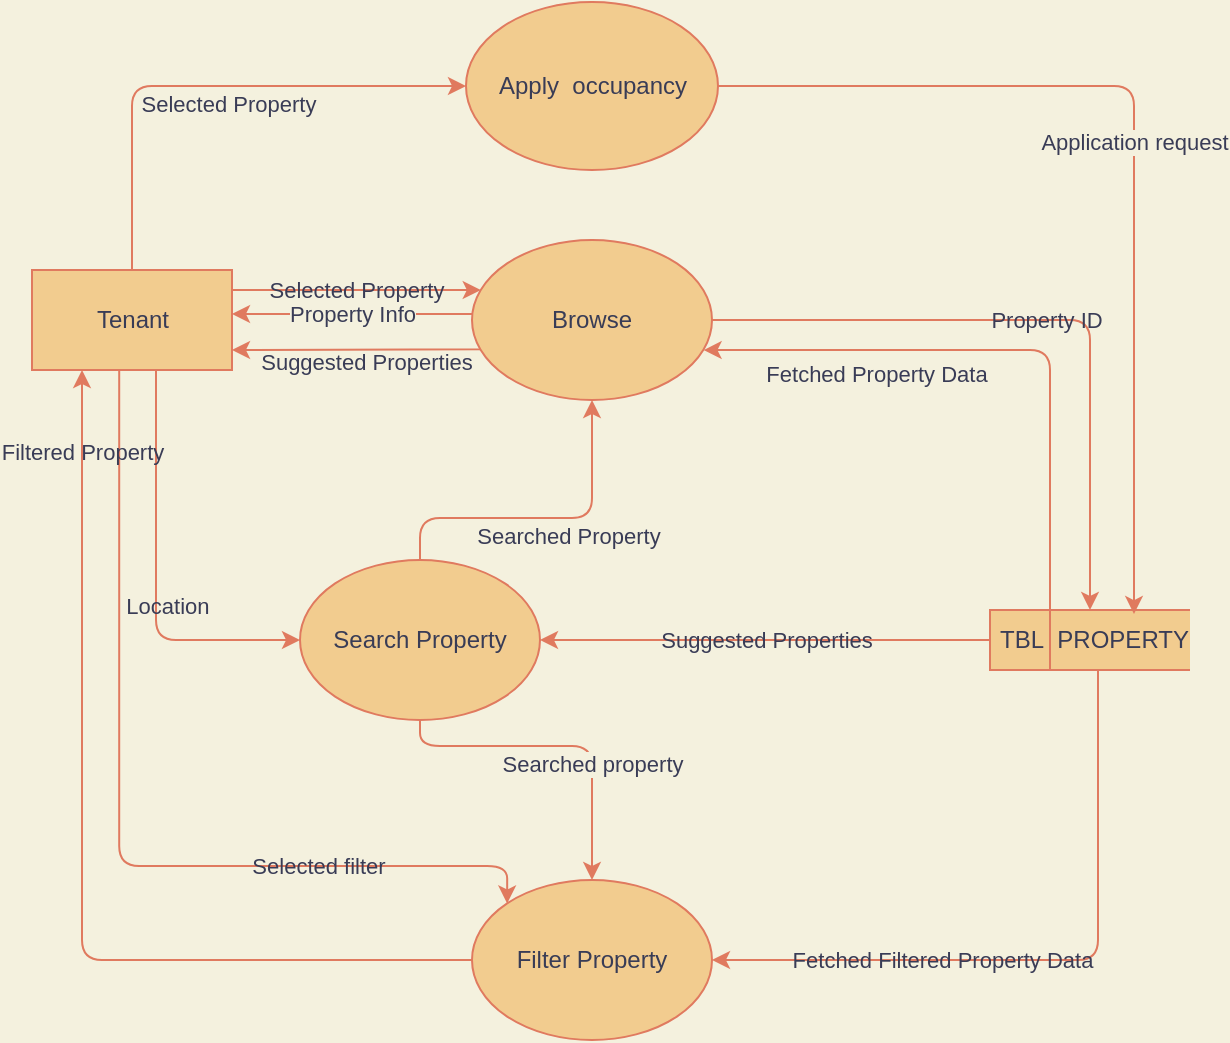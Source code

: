 <mxfile>
    <diagram id="wTOGJwD-kJBCfL9mFm2j" name="Page-1">
        <mxGraphModel dx="1073" dy="737" grid="1" gridSize="3" guides="1" tooltips="1" connect="1" arrows="1" fold="1" page="1" pageScale="1" pageWidth="850" pageHeight="800" background="#F4F1DE" math="0" shadow="0">
            <root>
                <mxCell id="0"/>
                <mxCell id="1" parent="0"/>
                <mxCell id="14" value="Location&amp;nbsp;" style="edgeStyle=orthogonalEdgeStyle;orthogonalLoop=1;jettySize=auto;html=1;entryX=0;entryY=0.5;entryDx=0;entryDy=0;strokeColor=#E07A5F;fillColor=#F2CC8F;fontColor=#393C56;labelBackgroundColor=none;" parent="1" source="2" target="5" edge="1">
                    <mxGeometry x="0.138" y="7" relative="1" as="geometry">
                        <Array as="points">
                            <mxPoint x="102" y="445"/>
                        </Array>
                        <mxPoint as="offset"/>
                    </mxGeometry>
                </mxCell>
                <mxCell id="16" value="Selected filter" style="edgeStyle=orthogonalEdgeStyle;orthogonalLoop=1;jettySize=auto;html=1;exitX=0.436;exitY=0.984;exitDx=0;exitDy=0;entryX=0;entryY=0;entryDx=0;entryDy=0;labelBackgroundColor=none;strokeColor=#E07A5F;fillColor=#F2CC8F;fontColor=#393C56;exitPerimeter=0;" parent="1" source="2" target="7" edge="1">
                    <mxGeometry x="0.509" relative="1" as="geometry">
                        <Array as="points">
                            <mxPoint x="84" y="558"/>
                            <mxPoint x="278" y="558"/>
                        </Array>
                        <mxPoint as="offset"/>
                    </mxGeometry>
                </mxCell>
                <mxCell id="18" value="Selected Property" style="edgeStyle=orthogonalEdgeStyle;orthogonalLoop=1;jettySize=auto;html=1;labelBackgroundColor=none;strokeColor=#E07A5F;fillColor=#F2CC8F;fontColor=#393C56;" parent="1" source="2" target="3" edge="1">
                    <mxGeometry relative="1" as="geometry">
                        <Array as="points">
                            <mxPoint x="156" y="270"/>
                            <mxPoint x="156" y="270"/>
                        </Array>
                    </mxGeometry>
                </mxCell>
                <mxCell id="27" value="Selected Property" style="edgeStyle=orthogonalEdgeStyle;orthogonalLoop=1;jettySize=auto;html=1;entryX=0;entryY=0.5;entryDx=0;entryDy=0;strokeColor=#E07A5F;fillColor=#F2CC8F;fontColor=#393C56;labelBackgroundColor=#F4F1DE;" parent="1" source="2" target="26" edge="1">
                    <mxGeometry x="0.081" y="-9" relative="1" as="geometry">
                        <Array as="points">
                            <mxPoint x="90" y="168"/>
                        </Array>
                        <mxPoint as="offset"/>
                    </mxGeometry>
                </mxCell>
                <mxCell id="2" value="Tenant" style="html=1;dashed=0;whitespace=wrap;strokeColor=#E07A5F;fillColor=#F2CC8F;fontColor=#393C56;" parent="1" vertex="1">
                    <mxGeometry x="40" y="260" width="100" height="50" as="geometry"/>
                </mxCell>
                <mxCell id="13" value="Property Info" style="edgeStyle=orthogonalEdgeStyle;orthogonalLoop=1;jettySize=auto;html=1;strokeColor=#E07A5F;fillColor=#F2CC8F;fontColor=#393C56;labelBackgroundColor=#F4F1DE;" parent="1" source="3" edge="1">
                    <mxGeometry relative="1" as="geometry">
                        <mxPoint x="140" y="282" as="targetPoint"/>
                        <Array as="points">
                            <mxPoint x="140" y="282"/>
                        </Array>
                    </mxGeometry>
                </mxCell>
                <mxCell id="23" value="Property ID" style="edgeStyle=orthogonalEdgeStyle;orthogonalLoop=1;jettySize=auto;html=1;entryX=0.5;entryY=0;entryDx=0;entryDy=0;labelBackgroundColor=none;strokeColor=#E07A5F;fillColor=#F2CC8F;fontColor=#393C56;" parent="1" source="3" target="19" edge="1">
                    <mxGeometry relative="1" as="geometry"/>
                </mxCell>
                <mxCell id="29" value="Suggested Properties" style="edgeStyle=orthogonalEdgeStyle;orthogonalLoop=1;jettySize=auto;html=1;exitX=0.05;exitY=0.683;exitDx=0;exitDy=0;strokeColor=#E07A5F;fillColor=#F2CC8F;fontColor=#393C56;exitPerimeter=0;labelBackgroundColor=none;" parent="1" source="3" edge="1">
                    <mxGeometry x="0.107" y="6" relative="1" as="geometry">
                        <mxPoint x="140" y="300" as="targetPoint"/>
                        <Array as="points">
                            <mxPoint x="278" y="300"/>
                        </Array>
                        <mxPoint as="offset"/>
                    </mxGeometry>
                </mxCell>
                <mxCell id="3" value="Browse" style="ellipse;whiteSpace=wrap;html=1;dashed=0;fontColor=#393C56;strokeColor=#E07A5F;fillColor=#F2CC8F;" parent="1" vertex="1">
                    <mxGeometry x="260" y="245" width="120" height="80" as="geometry"/>
                </mxCell>
                <mxCell id="8" value="Searched property" style="edgeStyle=orthogonalEdgeStyle;orthogonalLoop=1;jettySize=auto;html=1;strokeColor=#E07A5F;fillColor=#F2CC8F;fontColor=#393C56;labelBackgroundColor=#F4F1DE;" parent="1" source="5" target="7" edge="1">
                    <mxGeometry x="0.296" relative="1" as="geometry">
                        <Array as="points">
                            <mxPoint x="234" y="498"/>
                            <mxPoint x="320" y="498"/>
                        </Array>
                        <mxPoint as="offset"/>
                    </mxGeometry>
                </mxCell>
                <mxCell id="12" value="Searched Property" style="edgeStyle=orthogonalEdgeStyle;orthogonalLoop=1;jettySize=auto;html=1;strokeColor=#E07A5F;fillColor=#F2CC8F;fontColor=#393C56;entryX=0.5;entryY=1;entryDx=0;entryDy=0;labelBackgroundColor=#F4F1DE;" parent="1" source="5" target="3" edge="1">
                    <mxGeometry x="0.156" y="-9" relative="1" as="geometry">
                        <mxPoint x="310" y="325" as="targetPoint"/>
                        <Array as="points">
                            <mxPoint x="234" y="384"/>
                            <mxPoint x="320" y="384"/>
                        </Array>
                        <mxPoint x="-1" as="offset"/>
                    </mxGeometry>
                </mxCell>
                <mxCell id="5" value="Search Property" style="ellipse;whiteSpace=wrap;html=1;dashed=0;fontColor=#393C56;strokeColor=#E07A5F;fillColor=#F2CC8F;" parent="1" vertex="1">
                    <mxGeometry x="174" y="405" width="120" height="80" as="geometry"/>
                </mxCell>
                <mxCell id="15" value="Filtered Property" style="edgeStyle=orthogonalEdgeStyle;orthogonalLoop=1;jettySize=auto;html=1;entryX=0.25;entryY=1;entryDx=0;entryDy=0;labelBackgroundColor=none;strokeColor=#E07A5F;fillColor=#F2CC8F;fontColor=#393C56;" parent="1" source="7" target="2" edge="1">
                    <mxGeometry x="0.833" relative="1" as="geometry">
                        <mxPoint as="offset"/>
                    </mxGeometry>
                </mxCell>
                <mxCell id="7" value="Filter Property" style="ellipse;whiteSpace=wrap;html=1;dashed=0;fontColor=#393C56;strokeColor=#E07A5F;fillColor=#F2CC8F;" parent="1" vertex="1">
                    <mxGeometry x="260" y="565" width="120" height="80" as="geometry"/>
                </mxCell>
                <mxCell id="21" value="Suggested Properties" style="edgeStyle=orthogonalEdgeStyle;orthogonalLoop=1;jettySize=auto;html=1;labelBackgroundColor=none;strokeColor=#E07A5F;fillColor=#F2CC8F;fontColor=#393C56;" parent="1" source="19" target="5" edge="1">
                    <mxGeometry relative="1" as="geometry"/>
                </mxCell>
                <mxCell id="22" value="Fetched Filtered Property Data" style="edgeStyle=orthogonalEdgeStyle;orthogonalLoop=1;jettySize=auto;html=1;entryX=1;entryY=0.5;entryDx=0;entryDy=0;labelBackgroundColor=none;strokeColor=#E07A5F;fillColor=#F2CC8F;fontColor=#393C56;" parent="1" source="19" target="7" edge="1">
                    <mxGeometry x="0.32" relative="1" as="geometry">
                        <Array as="points">
                            <mxPoint x="573" y="605"/>
                        </Array>
                        <mxPoint as="offset"/>
                    </mxGeometry>
                </mxCell>
                <mxCell id="24" value="Fetched Property Data" style="edgeStyle=orthogonalEdgeStyle;orthogonalLoop=1;jettySize=auto;html=1;entryX=0.965;entryY=0.688;entryDx=0;entryDy=0;labelBackgroundColor=none;strokeColor=#E07A5F;fillColor=#F2CC8F;fontColor=#393C56;entryPerimeter=0;" parent="1" source="19" target="3" edge="1">
                    <mxGeometry x="0.431" y="12" relative="1" as="geometry">
                        <Array as="points">
                            <mxPoint x="549" y="300"/>
                        </Array>
                        <mxPoint as="offset"/>
                    </mxGeometry>
                </mxCell>
                <mxCell id="19" value="TBL&amp;nbsp; PROPERTY" style="html=1;dashed=0;whitespace=wrap;shape=mxgraph.dfd.dataStoreID;align=left;spacingLeft=3;points=[[0,0],[0.5,0],[1,0],[0,0.5],[1,0.5],[0,1],[0.5,1],[1,1]];strokeColor=#E07A5F;fillColor=#F2CC8F;fontColor=#393C56;" parent="1" vertex="1">
                    <mxGeometry x="519" y="430" width="100" height="30" as="geometry"/>
                </mxCell>
                <mxCell id="28" value="Application request" style="edgeStyle=orthogonalEdgeStyle;orthogonalLoop=1;jettySize=auto;html=1;entryX=0.72;entryY=0.067;entryDx=0;entryDy=0;entryPerimeter=0;strokeColor=#E07A5F;fillColor=#F2CC8F;fontColor=#393C56;labelBackgroundColor=#F4F1DE;" parent="1" source="26" target="19" edge="1">
                    <mxGeometry relative="1" as="geometry"/>
                </mxCell>
                <mxCell id="26" value="Apply&amp;nbsp; occupancy" style="shape=ellipse;html=1;dashed=0;whitespace=wrap;perimeter=ellipsePerimeter;strokeColor=#E07A5F;fillColor=#F2CC8F;fontColor=#393C56;" parent="1" vertex="1">
                    <mxGeometry x="257" y="126" width="126" height="84" as="geometry"/>
                </mxCell>
            </root>
        </mxGraphModel>
    </diagram>
</mxfile>